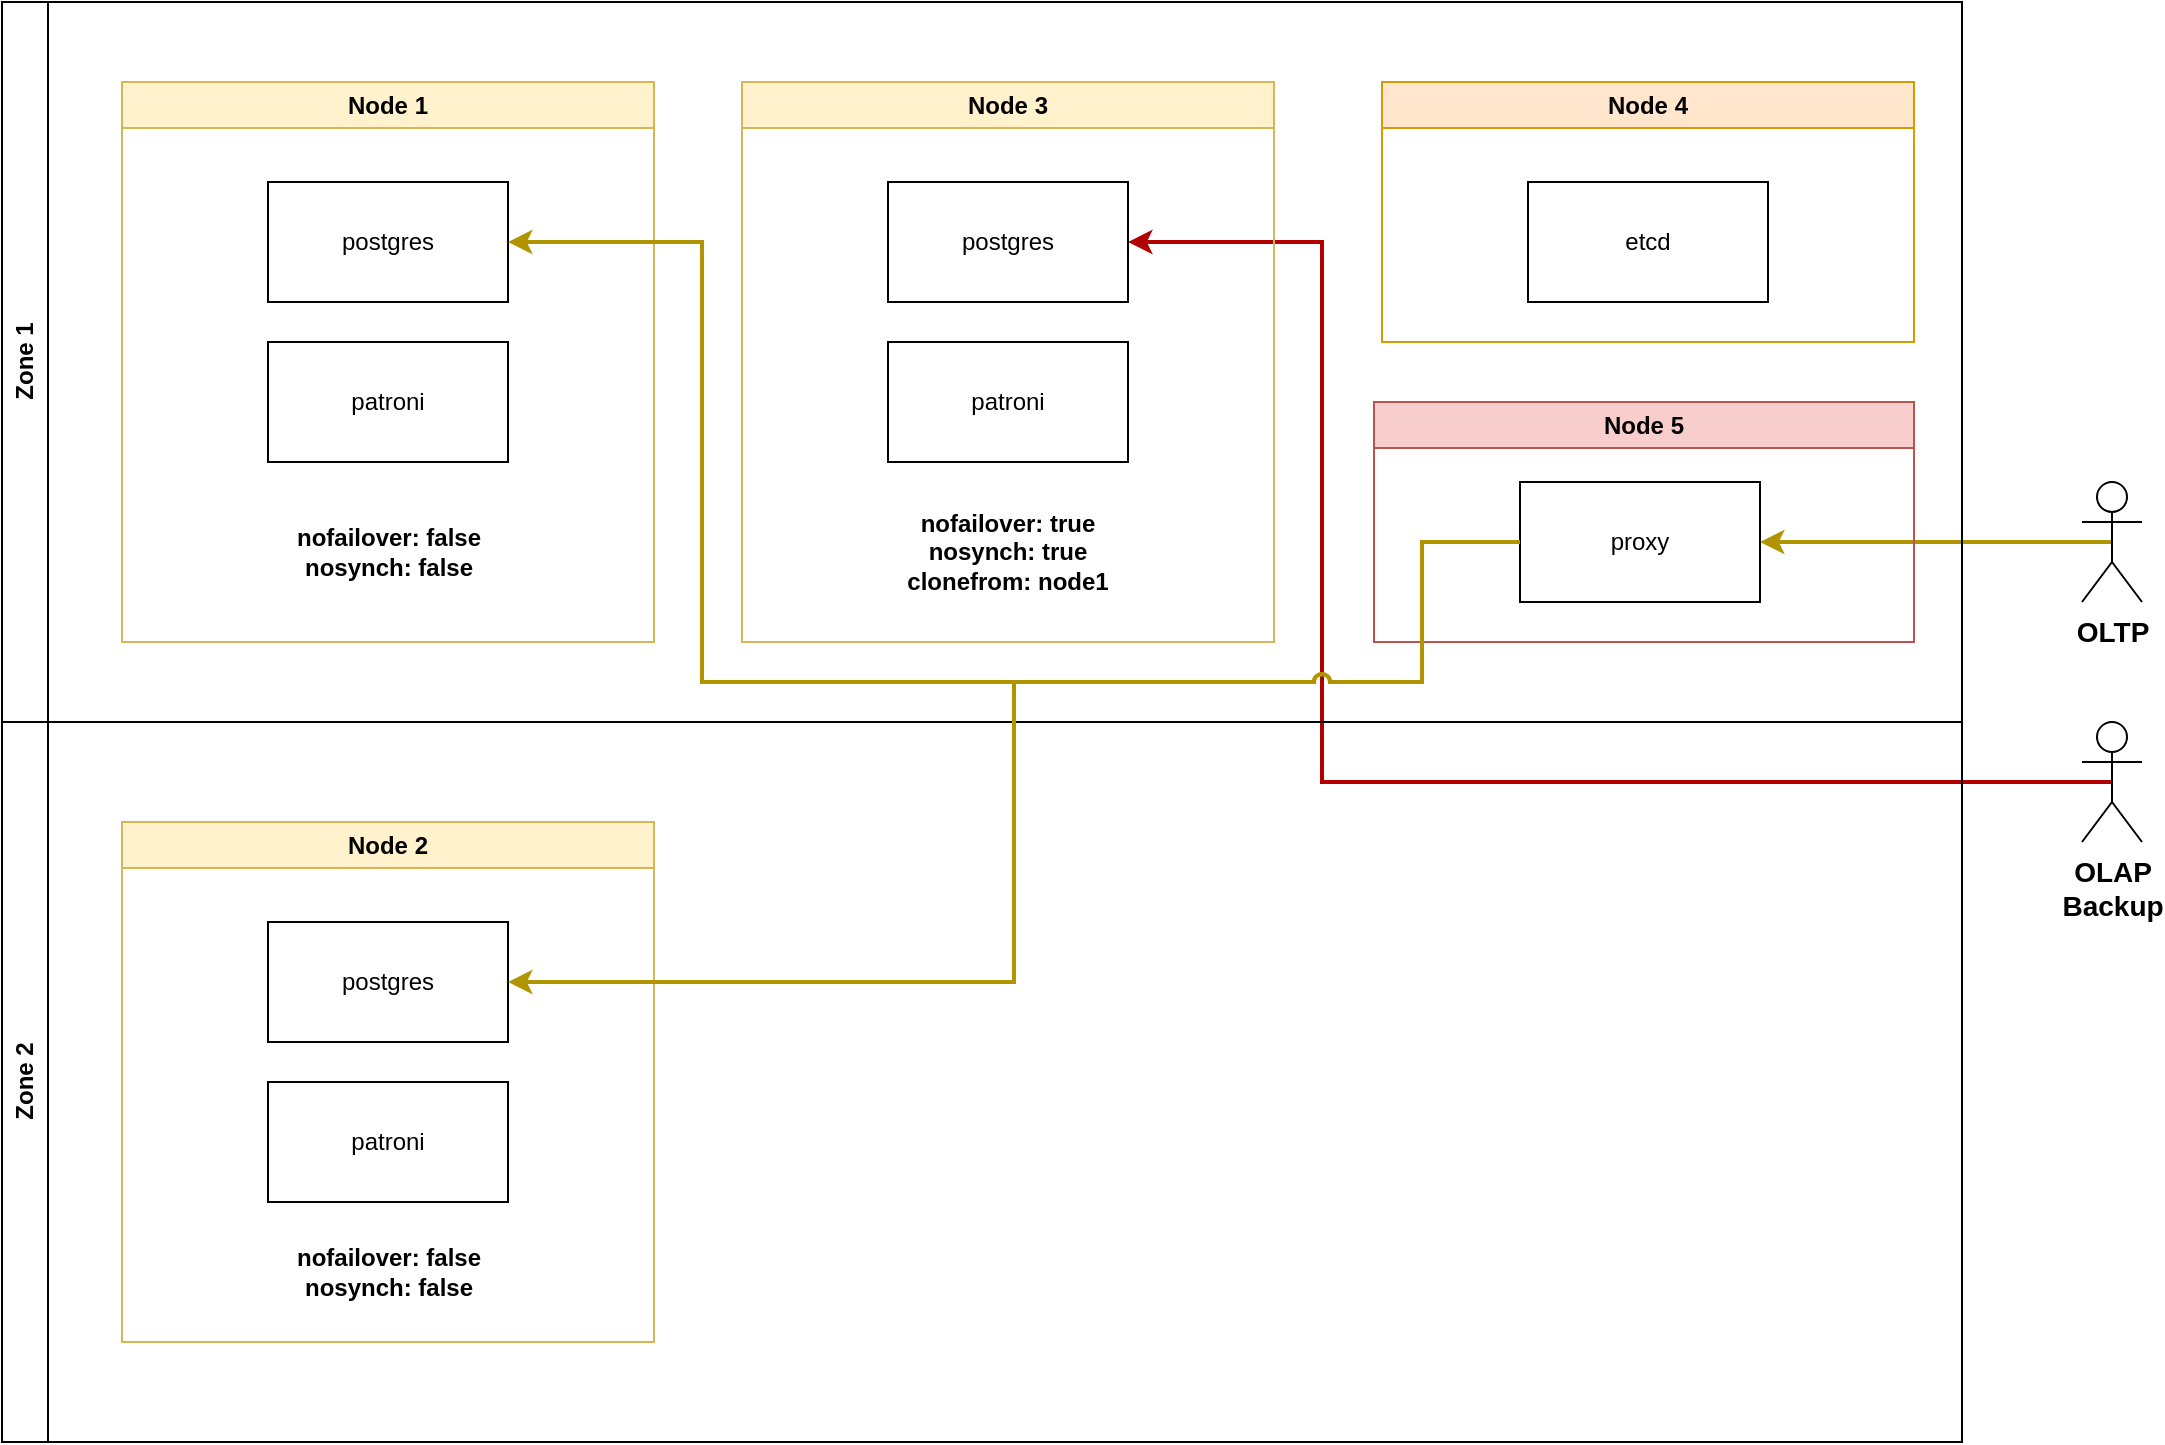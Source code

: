 <mxfile version="22.1.21" type="device">
  <diagram name="Страница — 1" id="kY_8EiV6iNdJgDsGMXoX">
    <mxGraphModel dx="1500" dy="757" grid="1" gridSize="10" guides="1" tooltips="1" connect="1" arrows="1" fold="1" page="1" pageScale="1" pageWidth="827" pageHeight="1169" math="0" shadow="0">
      <root>
        <mxCell id="0" />
        <mxCell id="1" parent="0" />
        <mxCell id="zzoiUoc6OVgHHLdeYmrs-29" style="edgeStyle=orthogonalEdgeStyle;rounded=0;orthogonalLoop=1;jettySize=auto;html=1;exitX=0.5;exitY=0.5;exitDx=0;exitDy=0;exitPerimeter=0;entryX=1;entryY=0.5;entryDx=0;entryDy=0;fillColor=#e3c800;strokeColor=#B09500;strokeWidth=2;" parent="1" source="zzoiUoc6OVgHHLdeYmrs-15" target="zzoiUoc6OVgHHLdeYmrs-13" edge="1">
          <mxGeometry relative="1" as="geometry" />
        </mxCell>
        <mxCell id="zzoiUoc6OVgHHLdeYmrs-15" value="&lt;b style=&quot;font-size: 14px;&quot;&gt;OLTP&lt;br&gt;&lt;/b&gt;" style="shape=umlActor;verticalLabelPosition=bottom;verticalAlign=top;html=1;outlineConnect=0;" parent="1" vertex="1">
          <mxGeometry x="1050" y="240" width="30" height="60" as="geometry" />
        </mxCell>
        <mxCell id="8WcXEYSPGyFJEY5zt6sh-25" style="edgeStyle=orthogonalEdgeStyle;rounded=0;orthogonalLoop=1;jettySize=auto;html=1;exitX=0.5;exitY=0.5;exitDx=0;exitDy=0;exitPerimeter=0;entryX=1;entryY=0.5;entryDx=0;entryDy=0;fillColor=#e51400;strokeColor=#B20000;strokeWidth=2;jumpStyle=none;" edge="1" parent="1" source="zzoiUoc6OVgHHLdeYmrs-24" target="8WcXEYSPGyFJEY5zt6sh-6">
          <mxGeometry relative="1" as="geometry">
            <Array as="points">
              <mxPoint x="670" y="390" />
              <mxPoint x="670" y="120" />
            </Array>
          </mxGeometry>
        </mxCell>
        <mxCell id="zzoiUoc6OVgHHLdeYmrs-24" value="&lt;b style=&quot;font-size: 14px;&quot;&gt;OLAP&lt;br&gt;Backup&lt;br&gt;&lt;/b&gt;" style="shape=umlActor;verticalLabelPosition=bottom;verticalAlign=top;html=1;outlineConnect=0;" parent="1" vertex="1">
          <mxGeometry x="1050" y="360" width="30" height="60" as="geometry" />
        </mxCell>
        <mxCell id="8WcXEYSPGyFJEY5zt6sh-9" value="Zone 1" style="swimlane;horizontal=0;whiteSpace=wrap;html=1;" vertex="1" parent="1">
          <mxGeometry x="10" width="980" height="360" as="geometry" />
        </mxCell>
        <mxCell id="zzoiUoc6OVgHHLdeYmrs-1" value="Node 1" style="swimlane;whiteSpace=wrap;html=1;fillColor=#fff2cc;strokeColor=#d6b656;" parent="8WcXEYSPGyFJEY5zt6sh-9" vertex="1">
          <mxGeometry x="60" y="40" width="266" height="280" as="geometry" />
        </mxCell>
        <mxCell id="zzoiUoc6OVgHHLdeYmrs-2" value="postgres" style="rounded=0;whiteSpace=wrap;html=1;" parent="zzoiUoc6OVgHHLdeYmrs-1" vertex="1">
          <mxGeometry x="73" y="50" width="120" height="60" as="geometry" />
        </mxCell>
        <mxCell id="zzoiUoc6OVgHHLdeYmrs-3" value="patroni" style="rounded=0;whiteSpace=wrap;html=1;" parent="zzoiUoc6OVgHHLdeYmrs-1" vertex="1">
          <mxGeometry x="73" y="130" width="120" height="60" as="geometry" />
        </mxCell>
        <mxCell id="zzoiUoc6OVgHHLdeYmrs-5" value="&lt;b&gt;nofailover: false&lt;br&gt;nosynch: false&lt;/b&gt;" style="text;html=1;strokeColor=none;fillColor=none;align=center;verticalAlign=middle;whiteSpace=wrap;rounded=0;" parent="zzoiUoc6OVgHHLdeYmrs-1" vertex="1">
          <mxGeometry x="84.5" y="220" width="97" height="30" as="geometry" />
        </mxCell>
        <mxCell id="8WcXEYSPGyFJEY5zt6sh-5" value="Node 3" style="swimlane;whiteSpace=wrap;html=1;fillColor=#fff2cc;strokeColor=#d6b656;" vertex="1" parent="8WcXEYSPGyFJEY5zt6sh-9">
          <mxGeometry x="370" y="40" width="266" height="280" as="geometry" />
        </mxCell>
        <mxCell id="8WcXEYSPGyFJEY5zt6sh-6" value="postgres" style="rounded=0;whiteSpace=wrap;html=1;" vertex="1" parent="8WcXEYSPGyFJEY5zt6sh-5">
          <mxGeometry x="73" y="50" width="120" height="60" as="geometry" />
        </mxCell>
        <mxCell id="8WcXEYSPGyFJEY5zt6sh-7" value="patroni" style="rounded=0;whiteSpace=wrap;html=1;" vertex="1" parent="8WcXEYSPGyFJEY5zt6sh-5">
          <mxGeometry x="73" y="130" width="120" height="60" as="geometry" />
        </mxCell>
        <mxCell id="8WcXEYSPGyFJEY5zt6sh-8" value="&lt;b style=&quot;border-color: var(--border-color);&quot;&gt;nofailover: true&lt;br style=&quot;border-color: var(--border-color);&quot;&gt;nosynch: true&lt;br style=&quot;border-color: var(--border-color);&quot;&gt;clonefrom: node1&lt;/b&gt;" style="text;html=1;strokeColor=none;fillColor=none;align=center;verticalAlign=middle;whiteSpace=wrap;rounded=0;" vertex="1" parent="8WcXEYSPGyFJEY5zt6sh-5">
          <mxGeometry x="70.25" y="220" width="125.5" height="30" as="geometry" />
        </mxCell>
        <mxCell id="8WcXEYSPGyFJEY5zt6sh-1" value="Node 4" style="swimlane;whiteSpace=wrap;html=1;fillColor=#ffe6cc;strokeColor=#d79b00;" vertex="1" parent="8WcXEYSPGyFJEY5zt6sh-9">
          <mxGeometry x="690" y="40" width="266" height="130" as="geometry" />
        </mxCell>
        <mxCell id="8WcXEYSPGyFJEY5zt6sh-2" value="etcd" style="rounded=0;whiteSpace=wrap;html=1;" vertex="1" parent="8WcXEYSPGyFJEY5zt6sh-1">
          <mxGeometry x="73" y="50" width="120" height="60" as="geometry" />
        </mxCell>
        <mxCell id="zzoiUoc6OVgHHLdeYmrs-6" value="Node 5" style="swimlane;whiteSpace=wrap;html=1;fillColor=#f8cecc;strokeColor=#b85450;" parent="8WcXEYSPGyFJEY5zt6sh-9" vertex="1">
          <mxGeometry x="686" y="200" width="270" height="120" as="geometry" />
        </mxCell>
        <mxCell id="zzoiUoc6OVgHHLdeYmrs-13" value="proxy" style="rounded=0;whiteSpace=wrap;html=1;" parent="zzoiUoc6OVgHHLdeYmrs-6" vertex="1">
          <mxGeometry x="73" y="40" width="120" height="60" as="geometry" />
        </mxCell>
        <mxCell id="8WcXEYSPGyFJEY5zt6sh-27" style="edgeStyle=orthogonalEdgeStyle;rounded=0;orthogonalLoop=1;jettySize=auto;html=1;exitX=0;exitY=0.5;exitDx=0;exitDy=0;entryX=1;entryY=0.5;entryDx=0;entryDy=0;strokeWidth=2;fillColor=#e3c800;strokeColor=#B09500;jumpStyle=arc;" edge="1" parent="8WcXEYSPGyFJEY5zt6sh-9" source="zzoiUoc6OVgHHLdeYmrs-13" target="zzoiUoc6OVgHHLdeYmrs-2">
          <mxGeometry relative="1" as="geometry">
            <Array as="points">
              <mxPoint x="710" y="270" />
              <mxPoint x="710" y="340" />
              <mxPoint x="350" y="340" />
              <mxPoint x="350" y="120" />
            </Array>
          </mxGeometry>
        </mxCell>
        <mxCell id="8WcXEYSPGyFJEY5zt6sh-10" value="Zone 2" style="swimlane;horizontal=0;whiteSpace=wrap;html=1;" vertex="1" parent="1">
          <mxGeometry x="10" y="360" width="980" height="360" as="geometry" />
        </mxCell>
        <mxCell id="zzoiUoc6OVgHHLdeYmrs-19" value="Node 2" style="swimlane;whiteSpace=wrap;html=1;fillColor=#fff2cc;strokeColor=#d6b656;" parent="8WcXEYSPGyFJEY5zt6sh-10" vertex="1">
          <mxGeometry x="60" y="50" width="266" height="260" as="geometry" />
        </mxCell>
        <mxCell id="zzoiUoc6OVgHHLdeYmrs-20" value="postgres" style="rounded=0;whiteSpace=wrap;html=1;" parent="zzoiUoc6OVgHHLdeYmrs-19" vertex="1">
          <mxGeometry x="73" y="50" width="120" height="60" as="geometry" />
        </mxCell>
        <mxCell id="zzoiUoc6OVgHHLdeYmrs-21" value="patroni" style="rounded=0;whiteSpace=wrap;html=1;" parent="zzoiUoc6OVgHHLdeYmrs-19" vertex="1">
          <mxGeometry x="73" y="130" width="120" height="60" as="geometry" />
        </mxCell>
        <mxCell id="zzoiUoc6OVgHHLdeYmrs-23" value="&lt;b&gt;nofailover: false&lt;br&gt;nosynch: false&lt;/b&gt;" style="text;html=1;strokeColor=none;fillColor=none;align=center;verticalAlign=middle;whiteSpace=wrap;rounded=0;" parent="zzoiUoc6OVgHHLdeYmrs-19" vertex="1">
          <mxGeometry x="84.5" y="210" width="97" height="30" as="geometry" />
        </mxCell>
        <mxCell id="8WcXEYSPGyFJEY5zt6sh-26" style="edgeStyle=orthogonalEdgeStyle;rounded=0;orthogonalLoop=1;jettySize=auto;html=1;exitX=0;exitY=0.5;exitDx=0;exitDy=0;entryX=1;entryY=0.5;entryDx=0;entryDy=0;fillColor=#e3c800;strokeColor=#B09500;strokeWidth=2;jumpStyle=arc;" edge="1" parent="1" source="zzoiUoc6OVgHHLdeYmrs-13" target="zzoiUoc6OVgHHLdeYmrs-20">
          <mxGeometry relative="1" as="geometry">
            <Array as="points">
              <mxPoint x="720" y="270" />
              <mxPoint x="720" y="340" />
              <mxPoint x="516" y="340" />
              <mxPoint x="516" y="490" />
            </Array>
          </mxGeometry>
        </mxCell>
      </root>
    </mxGraphModel>
  </diagram>
</mxfile>
